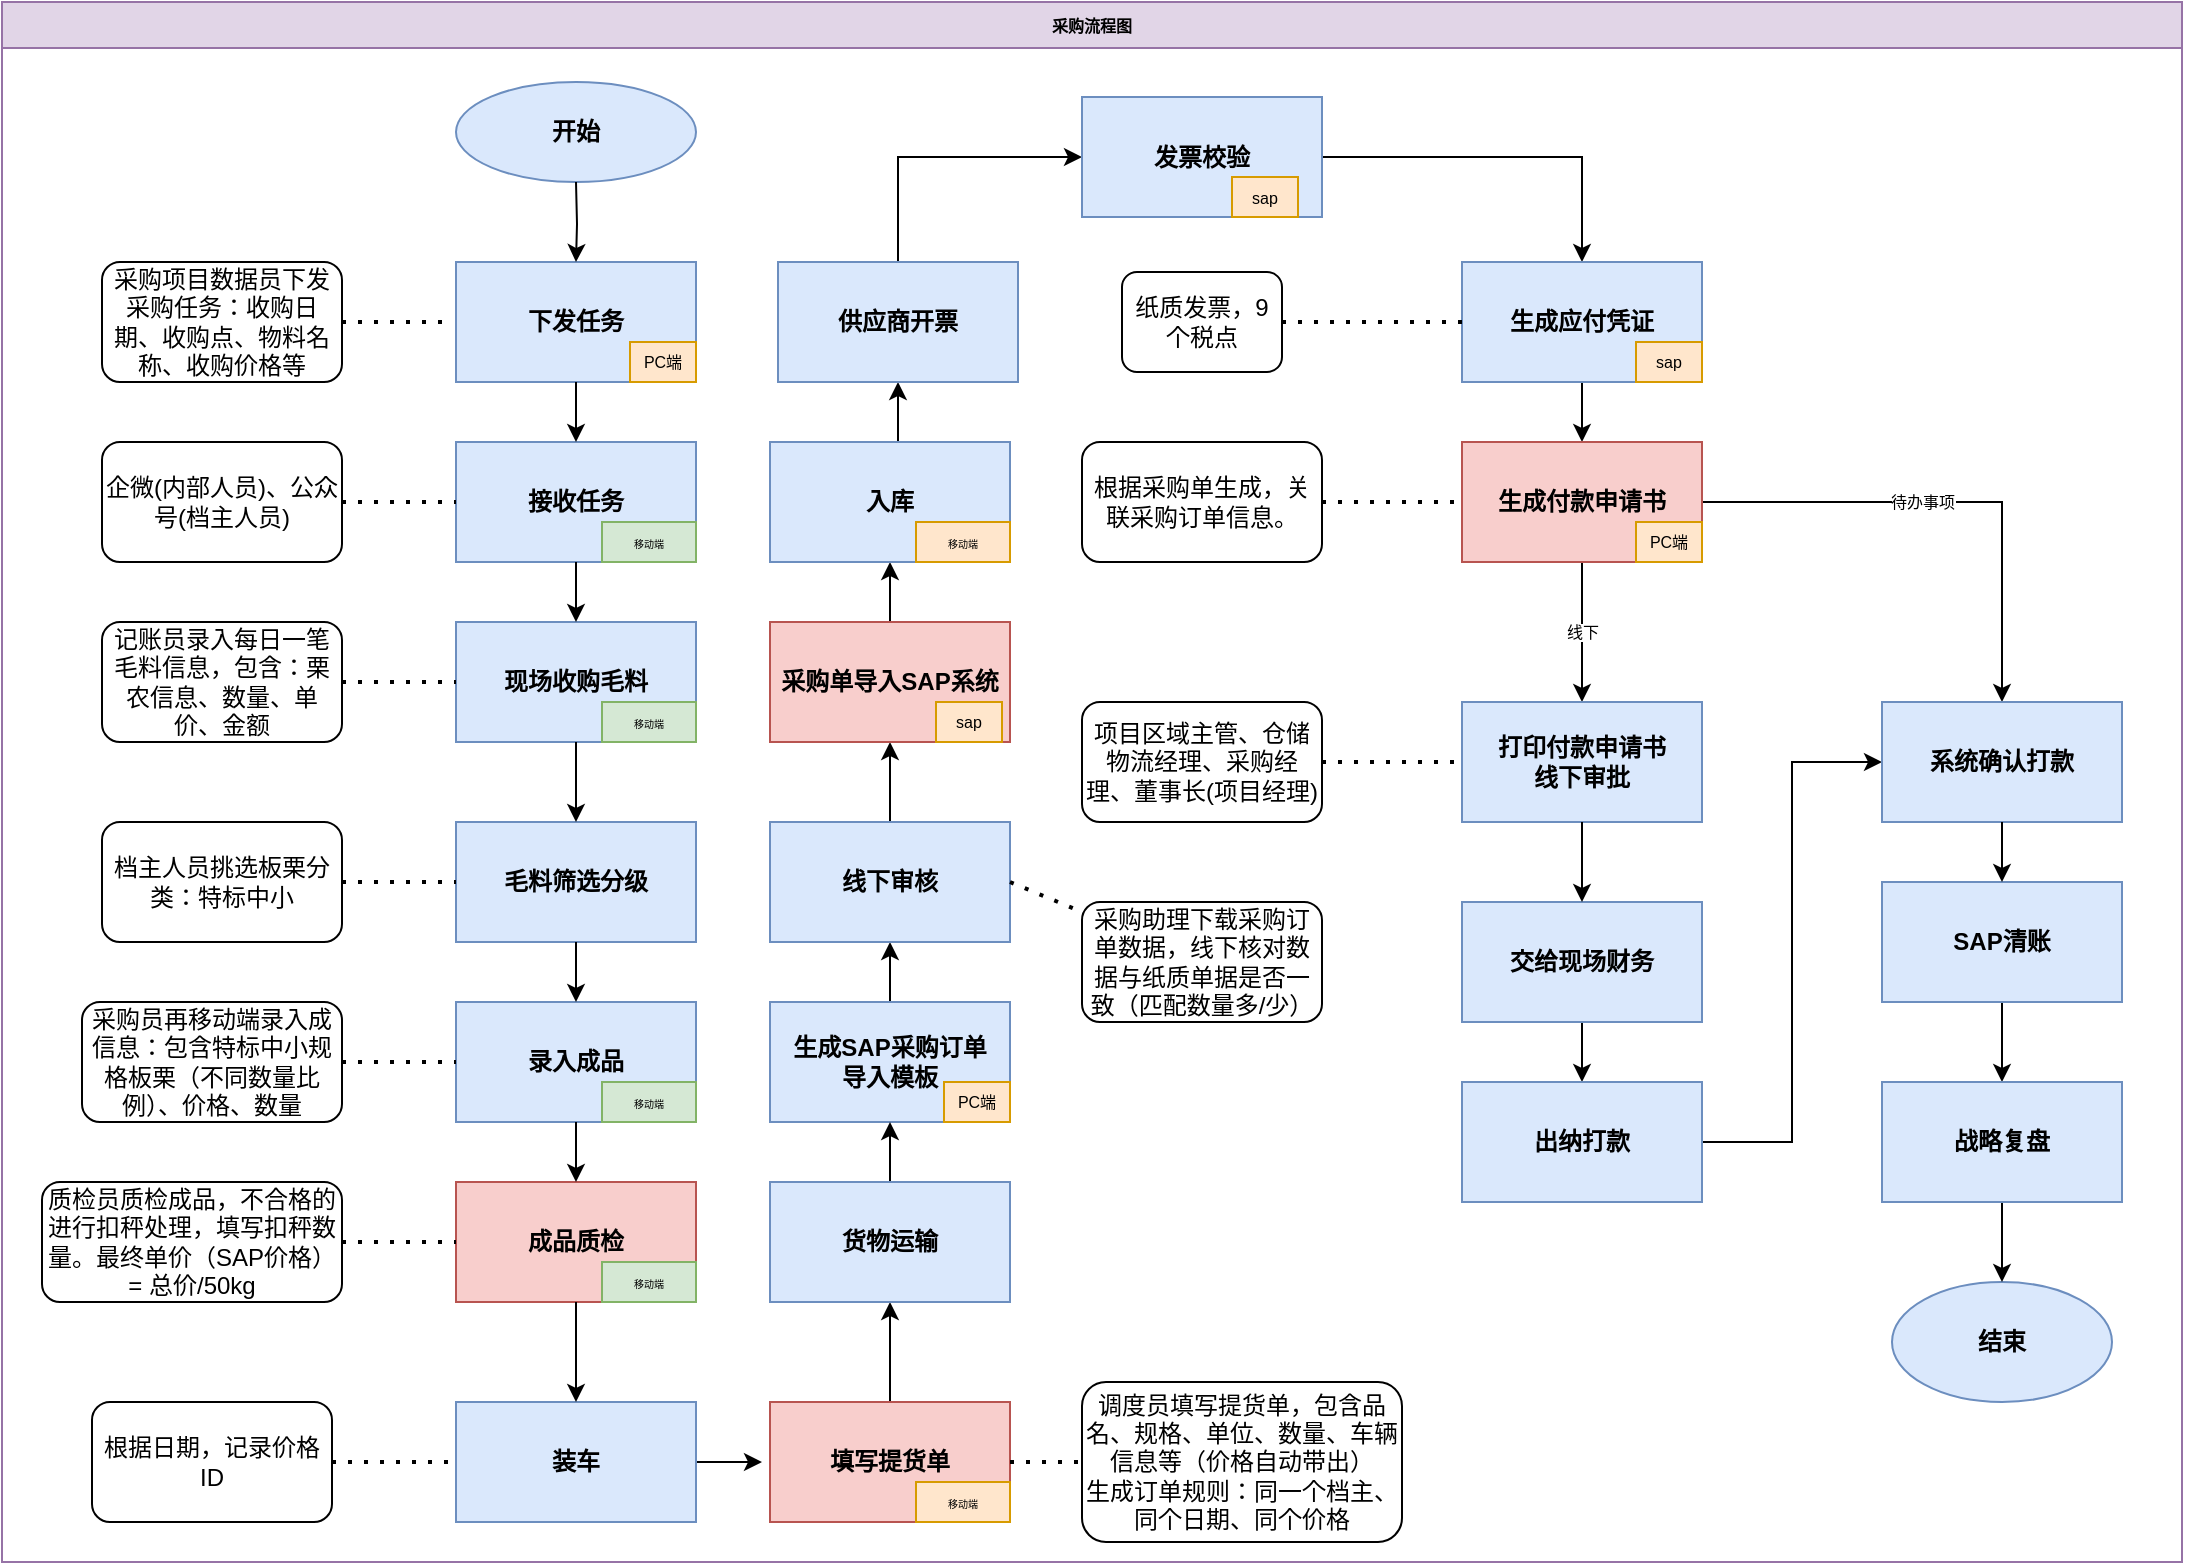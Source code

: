 <mxfile version="20.8.23" type="github"><diagram name="第 1 页" id="6oQPqPZnd6LSq-AmnMb5"><mxGraphModel dx="2688" dy="1607" grid="1" gridSize="10" guides="1" tooltips="1" connect="1" arrows="1" fold="1" page="1" pageScale="1" pageWidth="827" pageHeight="1169" math="0" shadow="0"><root><mxCell id="0"/><mxCell id="1" parent="0"/><mxCell id="sgM4nefwTAt-1elJ4DQ7-1" value="采购流程图" style="swimlane;whiteSpace=wrap;html=1;fontStyle=1;fontSize=8;fillColor=#e1d5e7;strokeColor=#9673a6;" parent="1" vertex="1"><mxGeometry x="-1610" y="-30" width="1090" height="780" as="geometry"/></mxCell><mxCell id="sgM4nefwTAt-1elJ4DQ7-2" value="下发任务" style="whiteSpace=wrap;html=1;fontStyle=1;fillColor=#dae8fc;strokeColor=#6c8ebf;" parent="sgM4nefwTAt-1elJ4DQ7-1" vertex="1"><mxGeometry x="227" y="130" width="120" height="60" as="geometry"/></mxCell><mxCell id="sgM4nefwTAt-1elJ4DQ7-3" value="采购项目数据员下发采购任务：收购日期、收购点、物料名称、收购价格等" style="rounded=1;whiteSpace=wrap;html=1;" parent="sgM4nefwTAt-1elJ4DQ7-1" vertex="1"><mxGeometry x="50" y="130" width="120" height="60" as="geometry"/></mxCell><mxCell id="sgM4nefwTAt-1elJ4DQ7-4" value="接收任务" style="whiteSpace=wrap;html=1;fontStyle=1;fillColor=#dae8fc;strokeColor=#6c8ebf;" parent="sgM4nefwTAt-1elJ4DQ7-1" vertex="1"><mxGeometry x="227" y="220" width="120" height="60" as="geometry"/></mxCell><mxCell id="sgM4nefwTAt-1elJ4DQ7-6" value="企微(内部人员)、公众号(档主人员)" style="rounded=1;whiteSpace=wrap;html=1;" parent="sgM4nefwTAt-1elJ4DQ7-1" vertex="1"><mxGeometry x="50" y="220" width="120" height="60" as="geometry"/></mxCell><mxCell id="sgM4nefwTAt-1elJ4DQ7-7" value="" style="edgeStyle=orthogonalEdgeStyle;rounded=0;orthogonalLoop=1;jettySize=auto;html=1;" parent="sgM4nefwTAt-1elJ4DQ7-1" source="sgM4nefwTAt-1elJ4DQ7-2" target="sgM4nefwTAt-1elJ4DQ7-4" edge="1"><mxGeometry relative="1" as="geometry"/></mxCell><mxCell id="sgM4nefwTAt-1elJ4DQ7-8" value="现场收购毛料" style="whiteSpace=wrap;html=1;fontStyle=1;fillColor=#dae8fc;strokeColor=#6c8ebf;" parent="sgM4nefwTAt-1elJ4DQ7-1" vertex="1"><mxGeometry x="227" y="310" width="120" height="60" as="geometry"/></mxCell><mxCell id="sgM4nefwTAt-1elJ4DQ7-9" value="记账员录入每日一笔毛料信息，包含：栗农信息、数量、单价、金额" style="rounded=1;whiteSpace=wrap;html=1;" parent="sgM4nefwTAt-1elJ4DQ7-1" vertex="1"><mxGeometry x="50" y="310" width="120" height="60" as="geometry"/></mxCell><mxCell id="sgM4nefwTAt-1elJ4DQ7-11" value="" style="edgeStyle=orthogonalEdgeStyle;rounded=0;orthogonalLoop=1;jettySize=auto;html=1;" parent="sgM4nefwTAt-1elJ4DQ7-1" source="sgM4nefwTAt-1elJ4DQ7-4" target="sgM4nefwTAt-1elJ4DQ7-8" edge="1"><mxGeometry relative="1" as="geometry"/></mxCell><mxCell id="sgM4nefwTAt-1elJ4DQ7-12" value="毛料筛选分级" style="whiteSpace=wrap;html=1;fontStyle=1;fillColor=#dae8fc;strokeColor=#6c8ebf;" parent="sgM4nefwTAt-1elJ4DQ7-1" vertex="1"><mxGeometry x="227" y="410" width="120" height="60" as="geometry"/></mxCell><mxCell id="sgM4nefwTAt-1elJ4DQ7-13" value="档主人员挑选板栗分类：特标中小" style="rounded=1;whiteSpace=wrap;html=1;" parent="sgM4nefwTAt-1elJ4DQ7-1" vertex="1"><mxGeometry x="50" y="410" width="120" height="60" as="geometry"/></mxCell><mxCell id="sgM4nefwTAt-1elJ4DQ7-15" value="" style="edgeStyle=orthogonalEdgeStyle;rounded=0;orthogonalLoop=1;jettySize=auto;html=1;" parent="sgM4nefwTAt-1elJ4DQ7-1" source="sgM4nefwTAt-1elJ4DQ7-8" target="sgM4nefwTAt-1elJ4DQ7-12" edge="1"><mxGeometry relative="1" as="geometry"/></mxCell><mxCell id="sgM4nefwTAt-1elJ4DQ7-17" value="录入成品" style="whiteSpace=wrap;html=1;fontStyle=1;fillColor=#dae8fc;strokeColor=#6c8ebf;" parent="sgM4nefwTAt-1elJ4DQ7-1" vertex="1"><mxGeometry x="227" y="500" width="120" height="60" as="geometry"/></mxCell><mxCell id="sgM4nefwTAt-1elJ4DQ7-18" value="采购员再移动端录入成信息：包含特标中小规格板栗（不同数量比例）、价格、数量" style="rounded=1;whiteSpace=wrap;html=1;" parent="sgM4nefwTAt-1elJ4DQ7-1" vertex="1"><mxGeometry x="40" y="500" width="130" height="60" as="geometry"/></mxCell><mxCell id="sgM4nefwTAt-1elJ4DQ7-19" value="" style="edgeStyle=orthogonalEdgeStyle;rounded=0;orthogonalLoop=1;jettySize=auto;html=1;" parent="sgM4nefwTAt-1elJ4DQ7-1" source="sgM4nefwTAt-1elJ4DQ7-12" target="sgM4nefwTAt-1elJ4DQ7-17" edge="1"><mxGeometry relative="1" as="geometry"/></mxCell><mxCell id="sgM4nefwTAt-1elJ4DQ7-20" value="成品质检" style="whiteSpace=wrap;html=1;fontStyle=1;fillColor=#f8cecc;strokeColor=#b85450;" parent="sgM4nefwTAt-1elJ4DQ7-1" vertex="1"><mxGeometry x="227" y="590" width="120" height="60" as="geometry"/></mxCell><mxCell id="sgM4nefwTAt-1elJ4DQ7-21" value="质检员质检成品，不合格的进行扣秤处理，填写扣秤数量。最终单价（SAP价格）= 总价/50kg" style="rounded=1;whiteSpace=wrap;html=1;" parent="sgM4nefwTAt-1elJ4DQ7-1" vertex="1"><mxGeometry x="20" y="590" width="150" height="60" as="geometry"/></mxCell><mxCell id="sgM4nefwTAt-1elJ4DQ7-22" value="" style="edgeStyle=orthogonalEdgeStyle;rounded=0;orthogonalLoop=1;jettySize=auto;html=1;" parent="sgM4nefwTAt-1elJ4DQ7-1" source="sgM4nefwTAt-1elJ4DQ7-17" target="sgM4nefwTAt-1elJ4DQ7-20" edge="1"><mxGeometry relative="1" as="geometry"/></mxCell><mxCell id="QfyTaI_i24bMUbqTACF8-38" style="edgeStyle=orthogonalEdgeStyle;rounded=0;orthogonalLoop=1;jettySize=auto;html=1;exitX=1;exitY=0.5;exitDx=0;exitDy=0;fontSize=8;" parent="sgM4nefwTAt-1elJ4DQ7-1" source="sgM4nefwTAt-1elJ4DQ7-25" edge="1"><mxGeometry relative="1" as="geometry"><mxPoint x="380.0" y="730.714" as="targetPoint"/></mxGeometry></mxCell><mxCell id="sgM4nefwTAt-1elJ4DQ7-25" value="装车" style="whiteSpace=wrap;html=1;fontStyle=1;fillColor=#dae8fc;strokeColor=#6c8ebf;" parent="sgM4nefwTAt-1elJ4DQ7-1" vertex="1"><mxGeometry x="227" y="700" width="120" height="60" as="geometry"/></mxCell><mxCell id="sgM4nefwTAt-1elJ4DQ7-26" value="根据日期，记录价格ID" style="rounded=1;whiteSpace=wrap;html=1;" parent="sgM4nefwTAt-1elJ4DQ7-1" vertex="1"><mxGeometry x="45" y="700" width="120" height="60" as="geometry"/></mxCell><mxCell id="sgM4nefwTAt-1elJ4DQ7-28" value="" style="edgeStyle=orthogonalEdgeStyle;rounded=0;orthogonalLoop=1;jettySize=auto;html=1;" parent="sgM4nefwTAt-1elJ4DQ7-1" source="sgM4nefwTAt-1elJ4DQ7-20" target="sgM4nefwTAt-1elJ4DQ7-25" edge="1"><mxGeometry relative="1" as="geometry"/></mxCell><mxCell id="QfyTaI_i24bMUbqTACF8-37" style="edgeStyle=orthogonalEdgeStyle;rounded=0;orthogonalLoop=1;jettySize=auto;html=1;exitX=0.5;exitY=0;exitDx=0;exitDy=0;entryX=0.5;entryY=1;entryDx=0;entryDy=0;fontSize=8;" parent="sgM4nefwTAt-1elJ4DQ7-1" source="sgM4nefwTAt-1elJ4DQ7-30" target="sgM4nefwTAt-1elJ4DQ7-41" edge="1"><mxGeometry relative="1" as="geometry"/></mxCell><mxCell id="sgM4nefwTAt-1elJ4DQ7-30" value="填写提货单" style="whiteSpace=wrap;html=1;fontStyle=1;fillColor=#f8cecc;strokeColor=#b85450;" parent="sgM4nefwTAt-1elJ4DQ7-1" vertex="1"><mxGeometry x="384" y="700" width="120" height="60" as="geometry"/></mxCell><mxCell id="QfyTaI_i24bMUbqTACF8-43" style="edgeStyle=orthogonalEdgeStyle;rounded=0;orthogonalLoop=1;jettySize=auto;html=1;exitX=0.5;exitY=0;exitDx=0;exitDy=0;entryX=0.5;entryY=1;entryDx=0;entryDy=0;fontSize=8;" parent="sgM4nefwTAt-1elJ4DQ7-1" source="sgM4nefwTAt-1elJ4DQ7-33" target="sgM4nefwTAt-1elJ4DQ7-35" edge="1"><mxGeometry relative="1" as="geometry"/></mxCell><mxCell id="sgM4nefwTAt-1elJ4DQ7-33" value="生成SAP采购订单&lt;br&gt;导入模板" style="whiteSpace=wrap;html=1;fontStyle=1;fillColor=#dae8fc;strokeColor=#6c8ebf;" parent="sgM4nefwTAt-1elJ4DQ7-1" vertex="1"><mxGeometry x="384" y="500" width="120" height="60" as="geometry"/></mxCell><mxCell id="QfyTaI_i24bMUbqTACF8-44" style="edgeStyle=orthogonalEdgeStyle;rounded=0;orthogonalLoop=1;jettySize=auto;html=1;exitX=0.5;exitY=0;exitDx=0;exitDy=0;entryX=0.5;entryY=1;entryDx=0;entryDy=0;fontSize=8;" parent="sgM4nefwTAt-1elJ4DQ7-1" source="sgM4nefwTAt-1elJ4DQ7-35" target="sgM4nefwTAt-1elJ4DQ7-39" edge="1"><mxGeometry relative="1" as="geometry"/></mxCell><mxCell id="sgM4nefwTAt-1elJ4DQ7-35" value="线下审核" style="whiteSpace=wrap;html=1;fontStyle=1;fillColor=#dae8fc;strokeColor=#6c8ebf;" parent="sgM4nefwTAt-1elJ4DQ7-1" vertex="1"><mxGeometry x="384" y="410" width="120" height="60" as="geometry"/></mxCell><mxCell id="sgM4nefwTAt-1elJ4DQ7-36" value="采购助理下载采购订单数据，线下核对数据与纸质单据是否一致（匹配数量多/少）" style="rounded=1;whiteSpace=wrap;html=1;" parent="sgM4nefwTAt-1elJ4DQ7-1" vertex="1"><mxGeometry x="540" y="450" width="120" height="60" as="geometry"/></mxCell><mxCell id="QfyTaI_i24bMUbqTACF8-45" style="edgeStyle=orthogonalEdgeStyle;rounded=0;orthogonalLoop=1;jettySize=auto;html=1;exitX=0.5;exitY=0;exitDx=0;exitDy=0;entryX=0.5;entryY=1;entryDx=0;entryDy=0;fontSize=8;" parent="sgM4nefwTAt-1elJ4DQ7-1" source="sgM4nefwTAt-1elJ4DQ7-39" target="sgM4nefwTAt-1elJ4DQ7-43" edge="1"><mxGeometry relative="1" as="geometry"/></mxCell><mxCell id="sgM4nefwTAt-1elJ4DQ7-39" value="采购单导入SAP系统" style="whiteSpace=wrap;html=1;fontStyle=1;fillColor=#f8cecc;strokeColor=#b85450;" parent="sgM4nefwTAt-1elJ4DQ7-1" vertex="1"><mxGeometry x="384" y="310" width="120" height="60" as="geometry"/></mxCell><mxCell id="QfyTaI_i24bMUbqTACF8-42" style="edgeStyle=orthogonalEdgeStyle;rounded=0;orthogonalLoop=1;jettySize=auto;html=1;exitX=0.5;exitY=0;exitDx=0;exitDy=0;entryX=0.5;entryY=1;entryDx=0;entryDy=0;fontSize=8;" parent="sgM4nefwTAt-1elJ4DQ7-1" source="sgM4nefwTAt-1elJ4DQ7-41" target="sgM4nefwTAt-1elJ4DQ7-33" edge="1"><mxGeometry relative="1" as="geometry"/></mxCell><mxCell id="sgM4nefwTAt-1elJ4DQ7-41" value="货物运输" style="whiteSpace=wrap;html=1;fontStyle=1;fillColor=#dae8fc;strokeColor=#6c8ebf;" parent="sgM4nefwTAt-1elJ4DQ7-1" vertex="1"><mxGeometry x="384" y="590" width="120" height="60" as="geometry"/></mxCell><mxCell id="QfyTaI_i24bMUbqTACF8-46" style="edgeStyle=orthogonalEdgeStyle;rounded=0;orthogonalLoop=1;jettySize=auto;html=1;exitX=0.5;exitY=0;exitDx=0;exitDy=0;entryX=0.5;entryY=1;entryDx=0;entryDy=0;fontSize=8;" parent="sgM4nefwTAt-1elJ4DQ7-1" source="sgM4nefwTAt-1elJ4DQ7-43" target="sgM4nefwTAt-1elJ4DQ7-45" edge="1"><mxGeometry relative="1" as="geometry"/></mxCell><mxCell id="sgM4nefwTAt-1elJ4DQ7-43" value="入库" style="whiteSpace=wrap;html=1;fontStyle=1;fillColor=#dae8fc;strokeColor=#6c8ebf;" parent="sgM4nefwTAt-1elJ4DQ7-1" vertex="1"><mxGeometry x="384" y="220" width="120" height="60" as="geometry"/></mxCell><mxCell id="QfyTaI_i24bMUbqTACF8-52" style="edgeStyle=orthogonalEdgeStyle;rounded=0;orthogonalLoop=1;jettySize=auto;html=1;exitX=0.5;exitY=0;exitDx=0;exitDy=0;entryX=0;entryY=0.5;entryDx=0;entryDy=0;fontSize=8;" parent="sgM4nefwTAt-1elJ4DQ7-1" source="sgM4nefwTAt-1elJ4DQ7-45" target="sgM4nefwTAt-1elJ4DQ7-47" edge="1"><mxGeometry relative="1" as="geometry"/></mxCell><mxCell id="sgM4nefwTAt-1elJ4DQ7-45" value="供应商开票" style="whiteSpace=wrap;html=1;fontStyle=1;fillColor=#dae8fc;strokeColor=#6c8ebf;" parent="sgM4nefwTAt-1elJ4DQ7-1" vertex="1"><mxGeometry x="388" y="130" width="120" height="60" as="geometry"/></mxCell><mxCell id="QfyTaI_i24bMUbqTACF8-67" style="edgeStyle=orthogonalEdgeStyle;rounded=0;orthogonalLoop=1;jettySize=auto;html=1;exitX=1;exitY=0.5;exitDx=0;exitDy=0;entryX=0.5;entryY=0;entryDx=0;entryDy=0;fontSize=8;" parent="sgM4nefwTAt-1elJ4DQ7-1" source="sgM4nefwTAt-1elJ4DQ7-47" target="sgM4nefwTAt-1elJ4DQ7-49" edge="1"><mxGeometry relative="1" as="geometry"/></mxCell><mxCell id="sgM4nefwTAt-1elJ4DQ7-47" value="发票校验" style="whiteSpace=wrap;html=1;fontStyle=1;fillColor=#dae8fc;strokeColor=#6c8ebf;" parent="sgM4nefwTAt-1elJ4DQ7-1" vertex="1"><mxGeometry x="540" y="47.5" width="120" height="60" as="geometry"/></mxCell><mxCell id="QfyTaI_i24bMUbqTACF8-63" style="edgeStyle=orthogonalEdgeStyle;rounded=0;orthogonalLoop=1;jettySize=auto;html=1;exitX=0.5;exitY=1;exitDx=0;exitDy=0;entryX=0.5;entryY=0;entryDx=0;entryDy=0;fontSize=8;" parent="sgM4nefwTAt-1elJ4DQ7-1" source="sgM4nefwTAt-1elJ4DQ7-49" target="sgM4nefwTAt-1elJ4DQ7-53" edge="1"><mxGeometry relative="1" as="geometry"/></mxCell><mxCell id="sgM4nefwTAt-1elJ4DQ7-49" value="生成应付凭证" style="whiteSpace=wrap;html=1;fontStyle=1;fillColor=#dae8fc;strokeColor=#6c8ebf;" parent="sgM4nefwTAt-1elJ4DQ7-1" vertex="1"><mxGeometry x="730" y="130" width="120" height="60" as="geometry"/></mxCell><mxCell id="sgM4nefwTAt-1elJ4DQ7-50" value="纸质发票，9个税点" style="rounded=1;whiteSpace=wrap;html=1;" parent="sgM4nefwTAt-1elJ4DQ7-1" vertex="1"><mxGeometry x="560" y="135" width="80" height="50" as="geometry"/></mxCell><mxCell id="QfyTaI_i24bMUbqTACF8-64" value="线下" style="edgeStyle=orthogonalEdgeStyle;rounded=0;orthogonalLoop=1;jettySize=auto;html=1;exitX=0.5;exitY=1;exitDx=0;exitDy=0;entryX=0.5;entryY=0;entryDx=0;entryDy=0;fontSize=8;" parent="sgM4nefwTAt-1elJ4DQ7-1" source="sgM4nefwTAt-1elJ4DQ7-53" target="sgM4nefwTAt-1elJ4DQ7-55" edge="1"><mxGeometry relative="1" as="geometry"><Array as="points"><mxPoint x="790" y="310"/><mxPoint x="790" y="310"/></Array></mxGeometry></mxCell><mxCell id="QfyTaI_i24bMUbqTACF8-65" style="edgeStyle=orthogonalEdgeStyle;rounded=0;orthogonalLoop=1;jettySize=auto;html=1;exitX=1;exitY=0.5;exitDx=0;exitDy=0;entryX=0.5;entryY=0;entryDx=0;entryDy=0;fontSize=8;" parent="sgM4nefwTAt-1elJ4DQ7-1" source="sgM4nefwTAt-1elJ4DQ7-53" target="sgM4nefwTAt-1elJ4DQ7-62" edge="1"><mxGeometry relative="1" as="geometry"/></mxCell><mxCell id="QfyTaI_i24bMUbqTACF8-66" value="待办事项" style="edgeLabel;html=1;align=center;verticalAlign=middle;resizable=0;points=[];fontSize=8;" parent="QfyTaI_i24bMUbqTACF8-65" vertex="1" connectable="0"><mxGeometry x="-0.121" relative="1" as="geometry"><mxPoint as="offset"/></mxGeometry></mxCell><mxCell id="sgM4nefwTAt-1elJ4DQ7-53" value="生成付款申请书" style="whiteSpace=wrap;html=1;fontStyle=1;fillColor=#f8cecc;strokeColor=#b85450;" parent="sgM4nefwTAt-1elJ4DQ7-1" vertex="1"><mxGeometry x="730" y="220" width="120" height="60" as="geometry"/></mxCell><mxCell id="sgM4nefwTAt-1elJ4DQ7-54" value="根据采购单生成，关联采购订单信息。" style="rounded=1;whiteSpace=wrap;html=1;" parent="sgM4nefwTAt-1elJ4DQ7-1" vertex="1"><mxGeometry x="540" y="220" width="120" height="60" as="geometry"/></mxCell><mxCell id="sgM4nefwTAt-1elJ4DQ7-55" value="打印付款申请书&lt;br&gt;线下审批" style="whiteSpace=wrap;html=1;fontStyle=1;fillColor=#dae8fc;strokeColor=#6c8ebf;" parent="sgM4nefwTAt-1elJ4DQ7-1" vertex="1"><mxGeometry x="730" y="350" width="120" height="60" as="geometry"/></mxCell><mxCell id="sgM4nefwTAt-1elJ4DQ7-56" value="项目区域主管、仓储物流经理、采购经理、董事长(项目经理)" style="rounded=1;whiteSpace=wrap;html=1;" parent="sgM4nefwTAt-1elJ4DQ7-1" vertex="1"><mxGeometry x="540" y="350" width="120" height="60" as="geometry"/></mxCell><mxCell id="sgM4nefwTAt-1elJ4DQ7-57" style="edgeStyle=orthogonalEdgeStyle;rounded=0;orthogonalLoop=1;jettySize=auto;html=1;exitX=0.5;exitY=1;exitDx=0;exitDy=0;fontSize=8;" parent="sgM4nefwTAt-1elJ4DQ7-1" source="sgM4nefwTAt-1elJ4DQ7-58" target="sgM4nefwTAt-1elJ4DQ7-61" edge="1"><mxGeometry relative="1" as="geometry"/></mxCell><mxCell id="sgM4nefwTAt-1elJ4DQ7-58" value="交给现场财务" style="whiteSpace=wrap;html=1;fontStyle=1;fillColor=#dae8fc;strokeColor=#6c8ebf;" parent="sgM4nefwTAt-1elJ4DQ7-1" vertex="1"><mxGeometry x="730" y="450" width="120" height="60" as="geometry"/></mxCell><mxCell id="sgM4nefwTAt-1elJ4DQ7-59" value="" style="edgeStyle=orthogonalEdgeStyle;rounded=0;orthogonalLoop=1;jettySize=auto;html=1;" parent="sgM4nefwTAt-1elJ4DQ7-1" source="sgM4nefwTAt-1elJ4DQ7-55" target="sgM4nefwTAt-1elJ4DQ7-58" edge="1"><mxGeometry relative="1" as="geometry"/></mxCell><mxCell id="QfyTaI_i24bMUbqTACF8-59" style="edgeStyle=orthogonalEdgeStyle;rounded=0;orthogonalLoop=1;jettySize=auto;html=1;exitX=1;exitY=0.5;exitDx=0;exitDy=0;entryX=0;entryY=0.5;entryDx=0;entryDy=0;fontSize=8;" parent="sgM4nefwTAt-1elJ4DQ7-1" source="sgM4nefwTAt-1elJ4DQ7-61" target="sgM4nefwTAt-1elJ4DQ7-62" edge="1"><mxGeometry relative="1" as="geometry"/></mxCell><mxCell id="sgM4nefwTAt-1elJ4DQ7-61" value="出纳打款" style="whiteSpace=wrap;html=1;fontStyle=1;fillColor=#dae8fc;strokeColor=#6c8ebf;" parent="sgM4nefwTAt-1elJ4DQ7-1" vertex="1"><mxGeometry x="730" y="540" width="120" height="60" as="geometry"/></mxCell><mxCell id="sgM4nefwTAt-1elJ4DQ7-62" value="系统确认打款" style="whiteSpace=wrap;html=1;fontStyle=1;fillColor=#dae8fc;strokeColor=#6c8ebf;" parent="sgM4nefwTAt-1elJ4DQ7-1" vertex="1"><mxGeometry x="940" y="350" width="120" height="60" as="geometry"/></mxCell><mxCell id="QfyTaI_i24bMUbqTACF8-70" value="" style="edgeStyle=orthogonalEdgeStyle;rounded=0;orthogonalLoop=1;jettySize=auto;html=1;fontSize=8;" parent="sgM4nefwTAt-1elJ4DQ7-1" source="sgM4nefwTAt-1elJ4DQ7-63" target="QfyTaI_i24bMUbqTACF8-69" edge="1"><mxGeometry relative="1" as="geometry"/></mxCell><mxCell id="sgM4nefwTAt-1elJ4DQ7-63" value="SAP清账" style="whiteSpace=wrap;html=1;fontStyle=1;fillColor=#dae8fc;strokeColor=#6c8ebf;" parent="sgM4nefwTAt-1elJ4DQ7-1" vertex="1"><mxGeometry x="940" y="440" width="120" height="60" as="geometry"/></mxCell><mxCell id="sgM4nefwTAt-1elJ4DQ7-64" value="" style="edgeStyle=orthogonalEdgeStyle;rounded=0;orthogonalLoop=1;jettySize=auto;html=1;" parent="sgM4nefwTAt-1elJ4DQ7-1" source="sgM4nefwTAt-1elJ4DQ7-62" target="sgM4nefwTAt-1elJ4DQ7-63" edge="1"><mxGeometry relative="1" as="geometry"/></mxCell><mxCell id="sgM4nefwTAt-1elJ4DQ7-65" value="结束" style="ellipse;whiteSpace=wrap;html=1;fontStyle=1;fillColor=#dae8fc;strokeColor=#6c8ebf;" parent="sgM4nefwTAt-1elJ4DQ7-1" vertex="1"><mxGeometry x="945" y="640" width="110" height="60" as="geometry"/></mxCell><mxCell id="sgM4nefwTAt-1elJ4DQ7-67" value="开始" style="ellipse;whiteSpace=wrap;html=1;fontStyle=1;fillColor=#dae8fc;strokeColor=#6c8ebf;" parent="sgM4nefwTAt-1elJ4DQ7-1" vertex="1"><mxGeometry x="227" y="40" width="120" height="50" as="geometry"/></mxCell><mxCell id="sgM4nefwTAt-1elJ4DQ7-68" value="" style="edgeStyle=orthogonalEdgeStyle;rounded=0;orthogonalLoop=1;jettySize=auto;html=1;" parent="sgM4nefwTAt-1elJ4DQ7-1" target="sgM4nefwTAt-1elJ4DQ7-2" edge="1"><mxGeometry relative="1" as="geometry"><mxPoint x="287" y="90.0" as="sourcePoint"/></mxGeometry></mxCell><mxCell id="sgM4nefwTAt-1elJ4DQ7-73" value="&lt;font style=&quot;font-size: 8px;&quot;&gt;PC端&lt;/font&gt;" style="rounded=0;whiteSpace=wrap;html=1;fontSize=8;fillColor=#ffe6cc;strokeColor=#d79b00;" parent="sgM4nefwTAt-1elJ4DQ7-1" vertex="1"><mxGeometry x="314" y="170" width="33" height="20" as="geometry"/></mxCell><mxCell id="sgM4nefwTAt-1elJ4DQ7-74" value="" style="endArrow=none;dashed=1;html=1;dashPattern=1 3;strokeWidth=2;rounded=0;fontSize=8;" parent="sgM4nefwTAt-1elJ4DQ7-1" source="sgM4nefwTAt-1elJ4DQ7-3" edge="1"><mxGeometry width="50" height="50" relative="1" as="geometry"><mxPoint x="1790" y="340" as="sourcePoint"/><mxPoint x="220" y="160" as="targetPoint"/></mxGeometry></mxCell><mxCell id="QfyTaI_i24bMUbqTACF8-4" value="" style="endArrow=none;dashed=1;html=1;dashPattern=1 3;strokeWidth=2;rounded=0;exitX=1;exitY=0.5;exitDx=0;exitDy=0;entryX=0;entryY=0.5;entryDx=0;entryDy=0;" parent="sgM4nefwTAt-1elJ4DQ7-1" source="sgM4nefwTAt-1elJ4DQ7-6" target="sgM4nefwTAt-1elJ4DQ7-4" edge="1"><mxGeometry width="50" height="50" relative="1" as="geometry"><mxPoint x="480" y="340" as="sourcePoint"/><mxPoint x="530" y="290" as="targetPoint"/></mxGeometry></mxCell><mxCell id="QfyTaI_i24bMUbqTACF8-8" value="" style="endArrow=none;dashed=1;html=1;dashPattern=1 3;strokeWidth=2;rounded=0;exitX=1;exitY=0.5;exitDx=0;exitDy=0;entryX=0;entryY=0.5;entryDx=0;entryDy=0;" parent="sgM4nefwTAt-1elJ4DQ7-1" source="sgM4nefwTAt-1elJ4DQ7-9" target="sgM4nefwTAt-1elJ4DQ7-8" edge="1"><mxGeometry width="50" height="50" relative="1" as="geometry"><mxPoint x="210" y="290" as="sourcePoint"/><mxPoint x="267" y="290" as="targetPoint"/></mxGeometry></mxCell><mxCell id="QfyTaI_i24bMUbqTACF8-7" value="" style="endArrow=none;dashed=1;html=1;dashPattern=1 3;strokeWidth=2;rounded=0;exitX=1;exitY=0.5;exitDx=0;exitDy=0;" parent="sgM4nefwTAt-1elJ4DQ7-1" source="sgM4nefwTAt-1elJ4DQ7-13" target="sgM4nefwTAt-1elJ4DQ7-12" edge="1"><mxGeometry width="50" height="50" relative="1" as="geometry"><mxPoint x="200" y="280" as="sourcePoint"/><mxPoint x="257" y="280" as="targetPoint"/></mxGeometry></mxCell><mxCell id="QfyTaI_i24bMUbqTACF8-6" value="" style="endArrow=none;dashed=1;html=1;dashPattern=1 3;strokeWidth=2;rounded=0;exitX=1;exitY=0.5;exitDx=0;exitDy=0;entryX=0;entryY=0.5;entryDx=0;entryDy=0;" parent="sgM4nefwTAt-1elJ4DQ7-1" source="sgM4nefwTAt-1elJ4DQ7-18" target="sgM4nefwTAt-1elJ4DQ7-17" edge="1"><mxGeometry width="50" height="50" relative="1" as="geometry"><mxPoint x="190" y="270" as="sourcePoint"/><mxPoint x="247" y="270" as="targetPoint"/></mxGeometry></mxCell><mxCell id="QfyTaI_i24bMUbqTACF8-5" value="" style="endArrow=none;dashed=1;html=1;dashPattern=1 3;strokeWidth=2;rounded=0;exitX=1;exitY=0.5;exitDx=0;exitDy=0;entryX=0;entryY=0.5;entryDx=0;entryDy=0;" parent="sgM4nefwTAt-1elJ4DQ7-1" source="sgM4nefwTAt-1elJ4DQ7-21" target="sgM4nefwTAt-1elJ4DQ7-20" edge="1"><mxGeometry width="50" height="50" relative="1" as="geometry"><mxPoint x="180" y="260" as="sourcePoint"/><mxPoint x="237" y="260" as="targetPoint"/></mxGeometry></mxCell><mxCell id="QfyTaI_i24bMUbqTACF8-9" value="" style="endArrow=none;dashed=1;html=1;dashPattern=1 3;strokeWidth=2;rounded=0;exitX=1;exitY=0.5;exitDx=0;exitDy=0;entryX=0;entryY=0.5;entryDx=0;entryDy=0;" parent="sgM4nefwTAt-1elJ4DQ7-1" source="sgM4nefwTAt-1elJ4DQ7-26" target="sgM4nefwTAt-1elJ4DQ7-25" edge="1"><mxGeometry width="50" height="50" relative="1" as="geometry"><mxPoint x="180" y="630" as="sourcePoint"/><mxPoint x="220" y="710" as="targetPoint"/></mxGeometry></mxCell><mxCell id="QfyTaI_i24bMUbqTACF8-14" value="&lt;font style=&quot;font-size: 5px;&quot;&gt;移动端&lt;/font&gt;" style="rounded=0;whiteSpace=wrap;html=1;fontSize=5;fillColor=#d5e8d4;strokeColor=#82b366;fontStyle=0" parent="sgM4nefwTAt-1elJ4DQ7-1" vertex="1"><mxGeometry x="300" y="260" width="47" height="20" as="geometry"/></mxCell><mxCell id="QfyTaI_i24bMUbqTACF8-15" value="&lt;font style=&quot;font-size: 5px;&quot;&gt;移动端&lt;/font&gt;" style="rounded=0;whiteSpace=wrap;html=1;fontSize=5;fillColor=#d5e8d4;strokeColor=#82b366;fontStyle=0" parent="sgM4nefwTAt-1elJ4DQ7-1" vertex="1"><mxGeometry x="300" y="350" width="47" height="20" as="geometry"/></mxCell><mxCell id="QfyTaI_i24bMUbqTACF8-17" value="&lt;font style=&quot;font-size: 5px;&quot;&gt;移动端&lt;/font&gt;" style="rounded=0;whiteSpace=wrap;html=1;fontSize=5;fillColor=#d5e8d4;strokeColor=#82b366;fontStyle=0" parent="sgM4nefwTAt-1elJ4DQ7-1" vertex="1"><mxGeometry x="300" y="540" width="47" height="20" as="geometry"/></mxCell><mxCell id="QfyTaI_i24bMUbqTACF8-18" value="&lt;font style=&quot;font-size: 5px;&quot;&gt;移动端&lt;/font&gt;" style="rounded=0;whiteSpace=wrap;html=1;fontSize=5;fillColor=#d5e8d4;strokeColor=#82b366;fontStyle=0" parent="sgM4nefwTAt-1elJ4DQ7-1" vertex="1"><mxGeometry x="300" y="630" width="47" height="20" as="geometry"/></mxCell><mxCell id="QfyTaI_i24bMUbqTACF8-22" value="&lt;font style=&quot;font-size: 5px;&quot;&gt;移动端&lt;/font&gt;" style="rounded=0;whiteSpace=wrap;html=1;fontSize=5;fillColor=#ffe6cc;strokeColor=#d79b00;fontStyle=0" parent="sgM4nefwTAt-1elJ4DQ7-1" vertex="1"><mxGeometry x="457" y="740" width="47" height="20" as="geometry"/></mxCell><mxCell id="QfyTaI_i24bMUbqTACF8-23" value="&lt;font style=&quot;font-size: 8px;&quot;&gt;PC端&lt;/font&gt;" style="rounded=0;whiteSpace=wrap;html=1;fontSize=8;fillColor=#ffe6cc;strokeColor=#d79b00;" parent="sgM4nefwTAt-1elJ4DQ7-1" vertex="1"><mxGeometry x="471" y="540" width="33" height="20" as="geometry"/></mxCell><mxCell id="QfyTaI_i24bMUbqTACF8-24" value="&lt;font style=&quot;font-size: 8px;&quot;&gt;sap&lt;/font&gt;" style="rounded=0;whiteSpace=wrap;html=1;fontSize=8;fillColor=#ffe6cc;strokeColor=#d79b00;" parent="sgM4nefwTAt-1elJ4DQ7-1" vertex="1"><mxGeometry x="467" y="350" width="33" height="20" as="geometry"/></mxCell><mxCell id="QfyTaI_i24bMUbqTACF8-25" value="&lt;font style=&quot;font-size: 8px;&quot;&gt;PC端&lt;/font&gt;" style="rounded=0;whiteSpace=wrap;html=1;fontSize=8;fillColor=#ffe6cc;strokeColor=#d79b00;" parent="sgM4nefwTAt-1elJ4DQ7-1" vertex="1"><mxGeometry x="817" y="260" width="33" height="20" as="geometry"/></mxCell><mxCell id="QfyTaI_i24bMUbqTACF8-29" value="&lt;font style=&quot;font-size: 8px;&quot;&gt;sap&lt;/font&gt;" style="rounded=0;whiteSpace=wrap;html=1;fontSize=8;fillColor=#ffe6cc;strokeColor=#d79b00;" parent="sgM4nefwTAt-1elJ4DQ7-1" vertex="1"><mxGeometry x="615" y="87.5" width="33" height="20" as="geometry"/></mxCell><mxCell id="QfyTaI_i24bMUbqTACF8-30" value="&lt;font style=&quot;font-size: 8px;&quot;&gt;sap&lt;/font&gt;" style="rounded=0;whiteSpace=wrap;html=1;fontSize=8;fillColor=#ffe6cc;strokeColor=#d79b00;" parent="sgM4nefwTAt-1elJ4DQ7-1" vertex="1"><mxGeometry x="817" y="170" width="33" height="20" as="geometry"/></mxCell><mxCell id="QfyTaI_i24bMUbqTACF8-31" value="&lt;font style=&quot;font-size: 5px;&quot;&gt;移动端&lt;/font&gt;" style="rounded=0;whiteSpace=wrap;html=1;fontSize=5;fillColor=#ffe6cc;strokeColor=#d79b00;fontStyle=0" parent="sgM4nefwTAt-1elJ4DQ7-1" vertex="1"><mxGeometry x="457" y="260" width="47" height="20" as="geometry"/></mxCell><mxCell id="sgM4nefwTAt-1elJ4DQ7-31" value="调度员填写提货单，包含品名、规格、单位、数量、车辆信息等（价格自动带出）&lt;br&gt;生成订单规则：同一个档主、同个日期、同个价格" style="rounded=1;whiteSpace=wrap;html=1;" parent="sgM4nefwTAt-1elJ4DQ7-1" vertex="1"><mxGeometry x="540" y="690" width="160" height="80" as="geometry"/></mxCell><mxCell id="QfyTaI_i24bMUbqTACF8-55" value="" style="endArrow=none;dashed=1;html=1;dashPattern=1 3;strokeWidth=2;rounded=0;fontSize=8;entryX=0;entryY=0.5;entryDx=0;entryDy=0;exitX=1;exitY=0.5;exitDx=0;exitDy=0;" parent="sgM4nefwTAt-1elJ4DQ7-1" source="sgM4nefwTAt-1elJ4DQ7-56" target="sgM4nefwTAt-1elJ4DQ7-55" edge="1"><mxGeometry width="50" height="50" relative="1" as="geometry"><mxPoint x="610" y="410" as="sourcePoint"/><mxPoint x="660" y="360" as="targetPoint"/></mxGeometry></mxCell><mxCell id="QfyTaI_i24bMUbqTACF8-56" value="" style="endArrow=none;dashed=1;html=1;dashPattern=1 3;strokeWidth=2;rounded=0;fontSize=8;exitX=1;exitY=0.5;exitDx=0;exitDy=0;" parent="sgM4nefwTAt-1elJ4DQ7-1" source="sgM4nefwTAt-1elJ4DQ7-35" target="sgM4nefwTAt-1elJ4DQ7-36" edge="1"><mxGeometry width="50" height="50" relative="1" as="geometry"><mxPoint x="610" y="370" as="sourcePoint"/><mxPoint x="660" y="320" as="targetPoint"/></mxGeometry></mxCell><mxCell id="QfyTaI_i24bMUbqTACF8-57" value="" style="endArrow=none;dashed=1;html=1;dashPattern=1 3;strokeWidth=2;rounded=0;fontSize=8;exitX=1;exitY=0.5;exitDx=0;exitDy=0;entryX=0;entryY=0.5;entryDx=0;entryDy=0;" parent="sgM4nefwTAt-1elJ4DQ7-1" source="sgM4nefwTAt-1elJ4DQ7-30" edge="1"><mxGeometry width="50" height="50" relative="1" as="geometry"><mxPoint x="610" y="650" as="sourcePoint"/><mxPoint x="540" y="730" as="targetPoint"/></mxGeometry></mxCell><mxCell id="QfyTaI_i24bMUbqTACF8-61" value="" style="endArrow=none;dashed=1;html=1;dashPattern=1 3;strokeWidth=2;rounded=0;fontSize=8;entryX=0;entryY=0.5;entryDx=0;entryDy=0;exitX=1;exitY=0.5;exitDx=0;exitDy=0;" parent="sgM4nefwTAt-1elJ4DQ7-1" source="sgM4nefwTAt-1elJ4DQ7-50" target="sgM4nefwTAt-1elJ4DQ7-49" edge="1"><mxGeometry width="50" height="50" relative="1" as="geometry"><mxPoint x="460" y="360" as="sourcePoint"/><mxPoint x="510" y="310" as="targetPoint"/></mxGeometry></mxCell><mxCell id="QfyTaI_i24bMUbqTACF8-62" value="" style="endArrow=none;dashed=1;html=1;dashPattern=1 3;strokeWidth=2;rounded=0;fontSize=8;entryX=0;entryY=0.5;entryDx=0;entryDy=0;exitX=1;exitY=0.5;exitDx=0;exitDy=0;" parent="sgM4nefwTAt-1elJ4DQ7-1" source="sgM4nefwTAt-1elJ4DQ7-54" target="sgM4nefwTAt-1elJ4DQ7-53" edge="1"><mxGeometry width="50" height="50" relative="1" as="geometry"><mxPoint x="460" y="360" as="sourcePoint"/><mxPoint x="510" y="310" as="targetPoint"/></mxGeometry></mxCell><mxCell id="QfyTaI_i24bMUbqTACF8-71" style="edgeStyle=orthogonalEdgeStyle;rounded=0;orthogonalLoop=1;jettySize=auto;html=1;exitX=0.5;exitY=1;exitDx=0;exitDy=0;entryX=0.5;entryY=0;entryDx=0;entryDy=0;fontSize=8;" parent="sgM4nefwTAt-1elJ4DQ7-1" source="QfyTaI_i24bMUbqTACF8-69" target="sgM4nefwTAt-1elJ4DQ7-65" edge="1"><mxGeometry relative="1" as="geometry"/></mxCell><mxCell id="QfyTaI_i24bMUbqTACF8-69" value="战略复盘" style="whiteSpace=wrap;html=1;fillColor=#dae8fc;strokeColor=#6c8ebf;fontStyle=1;" parent="sgM4nefwTAt-1elJ4DQ7-1" vertex="1"><mxGeometry x="940" y="540" width="120" height="60" as="geometry"/></mxCell></root></mxGraphModel></diagram></mxfile>
